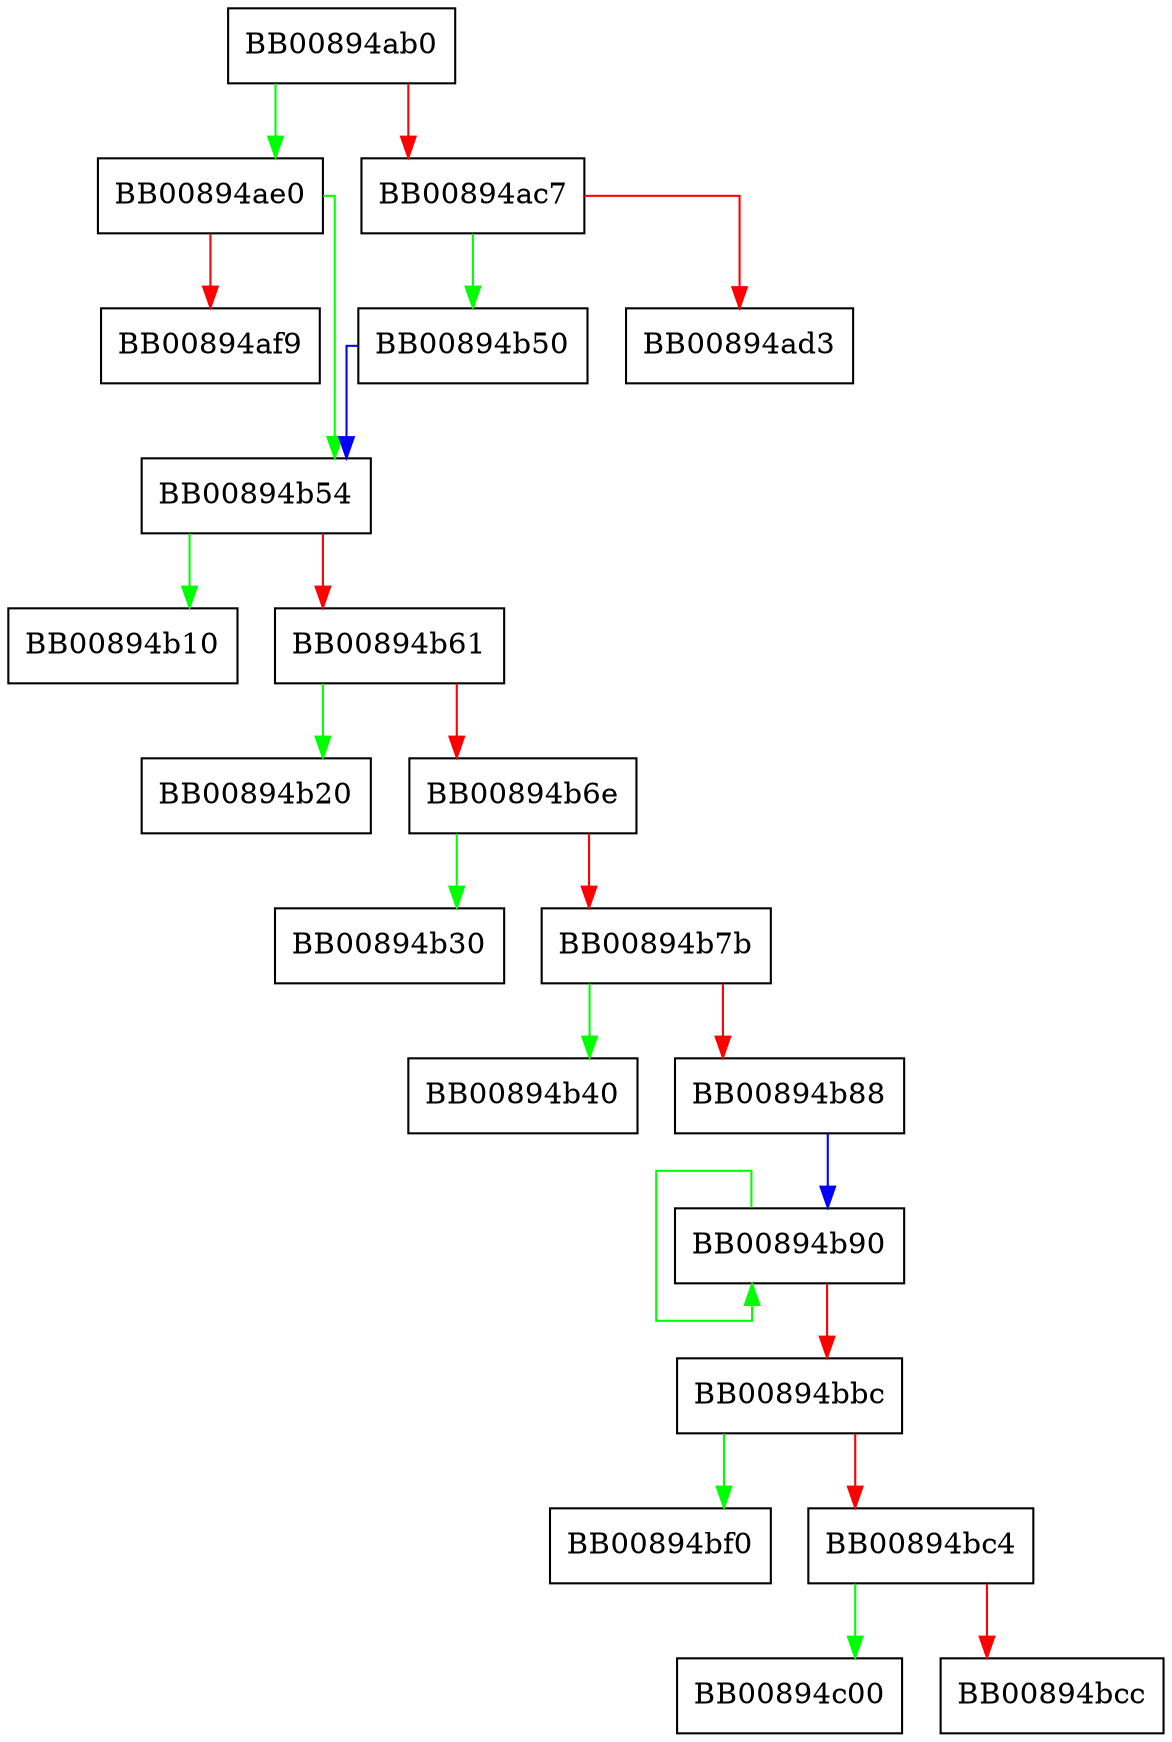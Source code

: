 digraph __rawmemchr_avx2 {
  node [shape="box"];
  graph [splines=ortho];
  BB00894ab0 -> BB00894ae0 [color="green"];
  BB00894ab0 -> BB00894ac7 [color="red"];
  BB00894ac7 -> BB00894b50 [color="green"];
  BB00894ac7 -> BB00894ad3 [color="red"];
  BB00894ae0 -> BB00894b54 [color="green"];
  BB00894ae0 -> BB00894af9 [color="red"];
  BB00894b50 -> BB00894b54 [color="blue"];
  BB00894b54 -> BB00894b10 [color="green"];
  BB00894b54 -> BB00894b61 [color="red"];
  BB00894b61 -> BB00894b20 [color="green"];
  BB00894b61 -> BB00894b6e [color="red"];
  BB00894b6e -> BB00894b30 [color="green"];
  BB00894b6e -> BB00894b7b [color="red"];
  BB00894b7b -> BB00894b40 [color="green"];
  BB00894b7b -> BB00894b88 [color="red"];
  BB00894b88 -> BB00894b90 [color="blue"];
  BB00894b90 -> BB00894b90 [color="green"];
  BB00894b90 -> BB00894bbc [color="red"];
  BB00894bbc -> BB00894bf0 [color="green"];
  BB00894bbc -> BB00894bc4 [color="red"];
  BB00894bc4 -> BB00894c00 [color="green"];
  BB00894bc4 -> BB00894bcc [color="red"];
}
